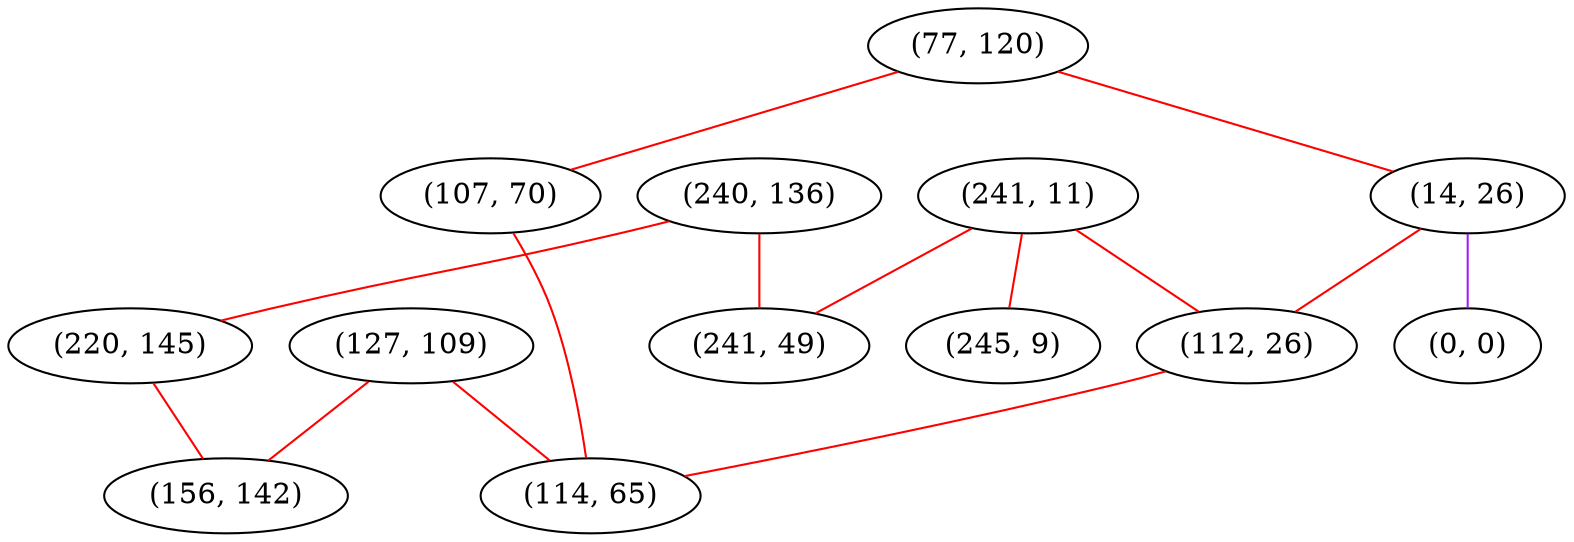 graph "" {
"(240, 136)";
"(220, 145)";
"(77, 120)";
"(14, 26)";
"(241, 11)";
"(0, 0)";
"(245, 9)";
"(127, 109)";
"(112, 26)";
"(107, 70)";
"(241, 49)";
"(114, 65)";
"(156, 142)";
"(240, 136)" -- "(220, 145)"  [color=red, key=0, weight=1];
"(240, 136)" -- "(241, 49)"  [color=red, key=0, weight=1];
"(220, 145)" -- "(156, 142)"  [color=red, key=0, weight=1];
"(77, 120)" -- "(14, 26)"  [color=red, key=0, weight=1];
"(77, 120)" -- "(107, 70)"  [color=red, key=0, weight=1];
"(14, 26)" -- "(0, 0)"  [color=purple, key=0, weight=4];
"(14, 26)" -- "(112, 26)"  [color=red, key=0, weight=1];
"(241, 11)" -- "(245, 9)"  [color=red, key=0, weight=1];
"(241, 11)" -- "(112, 26)"  [color=red, key=0, weight=1];
"(241, 11)" -- "(241, 49)"  [color=red, key=0, weight=1];
"(127, 109)" -- "(156, 142)"  [color=red, key=0, weight=1];
"(127, 109)" -- "(114, 65)"  [color=red, key=0, weight=1];
"(112, 26)" -- "(114, 65)"  [color=red, key=0, weight=1];
"(107, 70)" -- "(114, 65)"  [color=red, key=0, weight=1];
}
